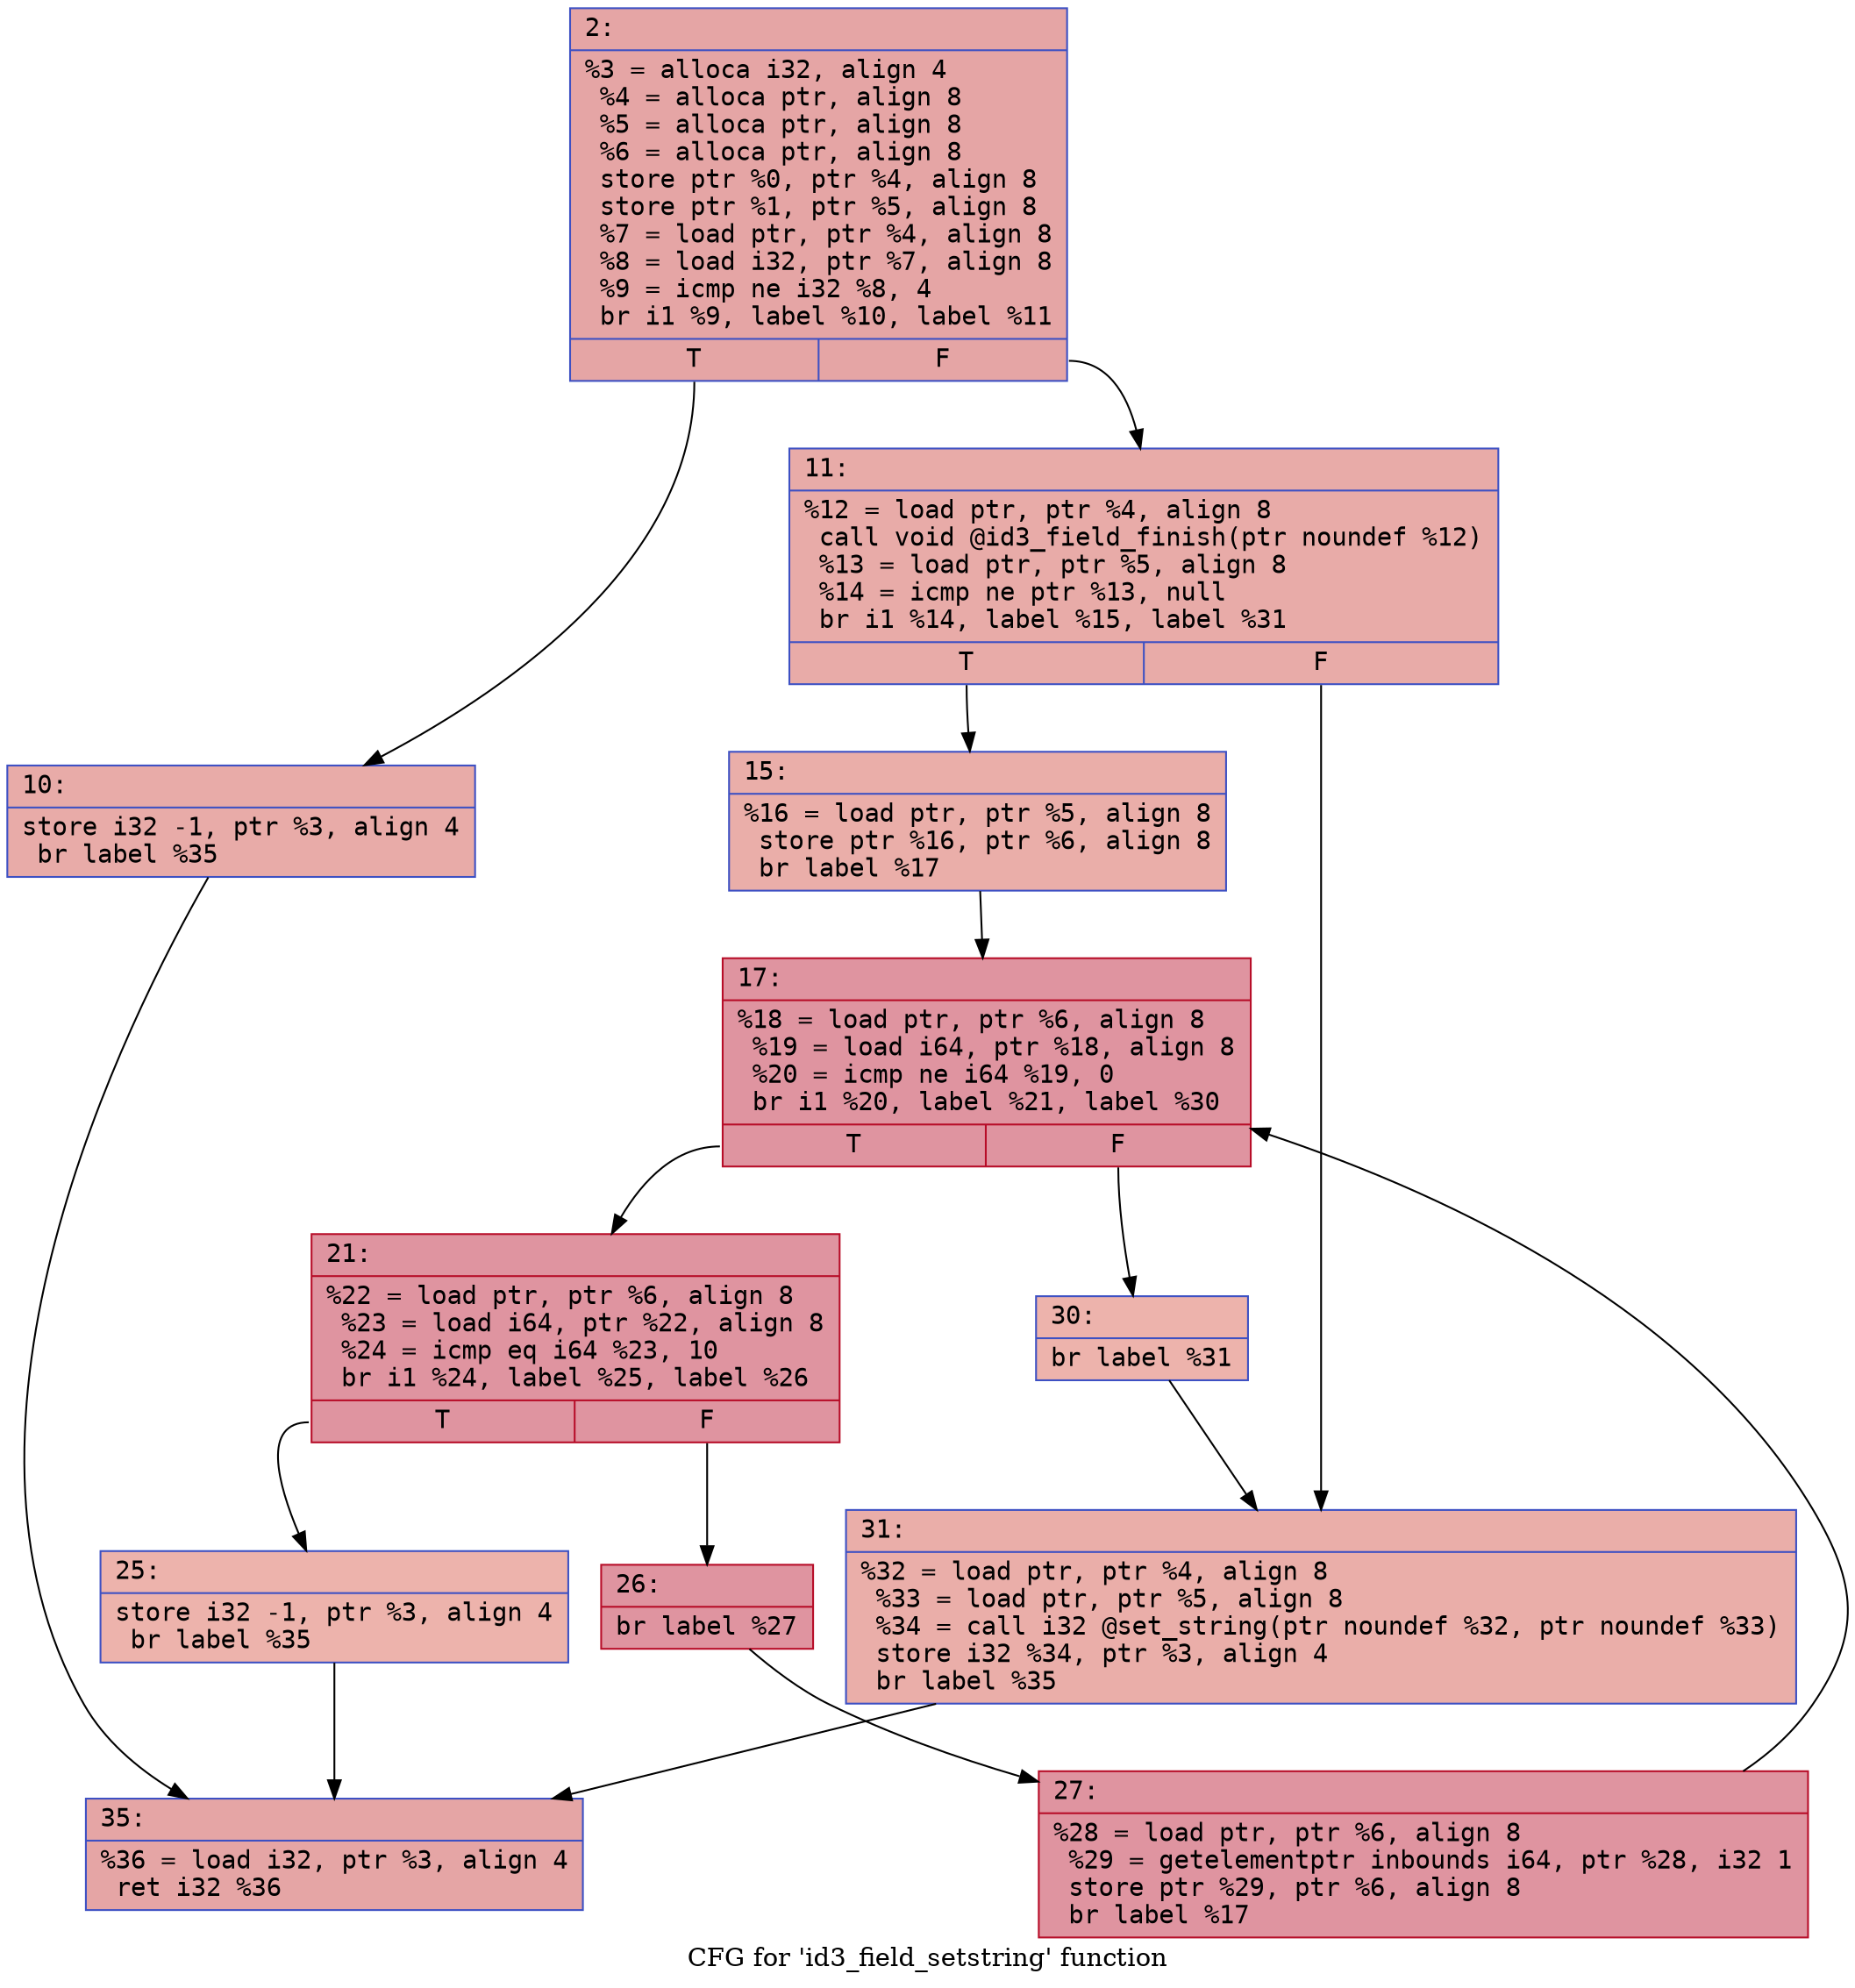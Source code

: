 digraph "CFG for 'id3_field_setstring' function" {
	label="CFG for 'id3_field_setstring' function";

	Node0x600001e519a0 [shape=record,color="#3d50c3ff", style=filled, fillcolor="#c5333470" fontname="Courier",label="{2:\l|  %3 = alloca i32, align 4\l  %4 = alloca ptr, align 8\l  %5 = alloca ptr, align 8\l  %6 = alloca ptr, align 8\l  store ptr %0, ptr %4, align 8\l  store ptr %1, ptr %5, align 8\l  %7 = load ptr, ptr %4, align 8\l  %8 = load i32, ptr %7, align 8\l  %9 = icmp ne i32 %8, 4\l  br i1 %9, label %10, label %11\l|{<s0>T|<s1>F}}"];
	Node0x600001e519a0:s0 -> Node0x600001e519f0[tooltip="2 -> 10\nProbability 50.00%" ];
	Node0x600001e519a0:s1 -> Node0x600001e51a40[tooltip="2 -> 11\nProbability 50.00%" ];
	Node0x600001e519f0 [shape=record,color="#3d50c3ff", style=filled, fillcolor="#cc403a70" fontname="Courier",label="{10:\l|  store i32 -1, ptr %3, align 4\l  br label %35\l}"];
	Node0x600001e519f0 -> Node0x600001e51d10[tooltip="10 -> 35\nProbability 100.00%" ];
	Node0x600001e51a40 [shape=record,color="#3d50c3ff", style=filled, fillcolor="#cc403a70" fontname="Courier",label="{11:\l|  %12 = load ptr, ptr %4, align 8\l  call void @id3_field_finish(ptr noundef %12)\l  %13 = load ptr, ptr %5, align 8\l  %14 = icmp ne ptr %13, null\l  br i1 %14, label %15, label %31\l|{<s0>T|<s1>F}}"];
	Node0x600001e51a40:s0 -> Node0x600001e51a90[tooltip="11 -> 15\nProbability 62.50%" ];
	Node0x600001e51a40:s1 -> Node0x600001e51cc0[tooltip="11 -> 31\nProbability 37.50%" ];
	Node0x600001e51a90 [shape=record,color="#3d50c3ff", style=filled, fillcolor="#d0473d70" fontname="Courier",label="{15:\l|  %16 = load ptr, ptr %5, align 8\l  store ptr %16, ptr %6, align 8\l  br label %17\l}"];
	Node0x600001e51a90 -> Node0x600001e51ae0[tooltip="15 -> 17\nProbability 100.00%" ];
	Node0x600001e51ae0 [shape=record,color="#b70d28ff", style=filled, fillcolor="#b70d2870" fontname="Courier",label="{17:\l|  %18 = load ptr, ptr %6, align 8\l  %19 = load i64, ptr %18, align 8\l  %20 = icmp ne i64 %19, 0\l  br i1 %20, label %21, label %30\l|{<s0>T|<s1>F}}"];
	Node0x600001e51ae0:s0 -> Node0x600001e51b30[tooltip="17 -> 21\nProbability 96.88%" ];
	Node0x600001e51ae0:s1 -> Node0x600001e51c70[tooltip="17 -> 30\nProbability 3.12%" ];
	Node0x600001e51b30 [shape=record,color="#b70d28ff", style=filled, fillcolor="#b70d2870" fontname="Courier",label="{21:\l|  %22 = load ptr, ptr %6, align 8\l  %23 = load i64, ptr %22, align 8\l  %24 = icmp eq i64 %23, 10\l  br i1 %24, label %25, label %26\l|{<s0>T|<s1>F}}"];
	Node0x600001e51b30:s0 -> Node0x600001e51b80[tooltip="21 -> 25\nProbability 3.12%" ];
	Node0x600001e51b30:s1 -> Node0x600001e51bd0[tooltip="21 -> 26\nProbability 96.88%" ];
	Node0x600001e51b80 [shape=record,color="#3d50c3ff", style=filled, fillcolor="#d6524470" fontname="Courier",label="{25:\l|  store i32 -1, ptr %3, align 4\l  br label %35\l}"];
	Node0x600001e51b80 -> Node0x600001e51d10[tooltip="25 -> 35\nProbability 100.00%" ];
	Node0x600001e51bd0 [shape=record,color="#b70d28ff", style=filled, fillcolor="#b70d2870" fontname="Courier",label="{26:\l|  br label %27\l}"];
	Node0x600001e51bd0 -> Node0x600001e51c20[tooltip="26 -> 27\nProbability 100.00%" ];
	Node0x600001e51c20 [shape=record,color="#b70d28ff", style=filled, fillcolor="#b70d2870" fontname="Courier",label="{27:\l|  %28 = load ptr, ptr %6, align 8\l  %29 = getelementptr inbounds i64, ptr %28, i32 1\l  store ptr %29, ptr %6, align 8\l  br label %17\l}"];
	Node0x600001e51c20 -> Node0x600001e51ae0[tooltip="27 -> 17\nProbability 100.00%" ];
	Node0x600001e51c70 [shape=record,color="#3d50c3ff", style=filled, fillcolor="#d6524470" fontname="Courier",label="{30:\l|  br label %31\l}"];
	Node0x600001e51c70 -> Node0x600001e51cc0[tooltip="30 -> 31\nProbability 100.00%" ];
	Node0x600001e51cc0 [shape=record,color="#3d50c3ff", style=filled, fillcolor="#d0473d70" fontname="Courier",label="{31:\l|  %32 = load ptr, ptr %4, align 8\l  %33 = load ptr, ptr %5, align 8\l  %34 = call i32 @set_string(ptr noundef %32, ptr noundef %33)\l  store i32 %34, ptr %3, align 4\l  br label %35\l}"];
	Node0x600001e51cc0 -> Node0x600001e51d10[tooltip="31 -> 35\nProbability 100.00%" ];
	Node0x600001e51d10 [shape=record,color="#3d50c3ff", style=filled, fillcolor="#c5333470" fontname="Courier",label="{35:\l|  %36 = load i32, ptr %3, align 4\l  ret i32 %36\l}"];
}
